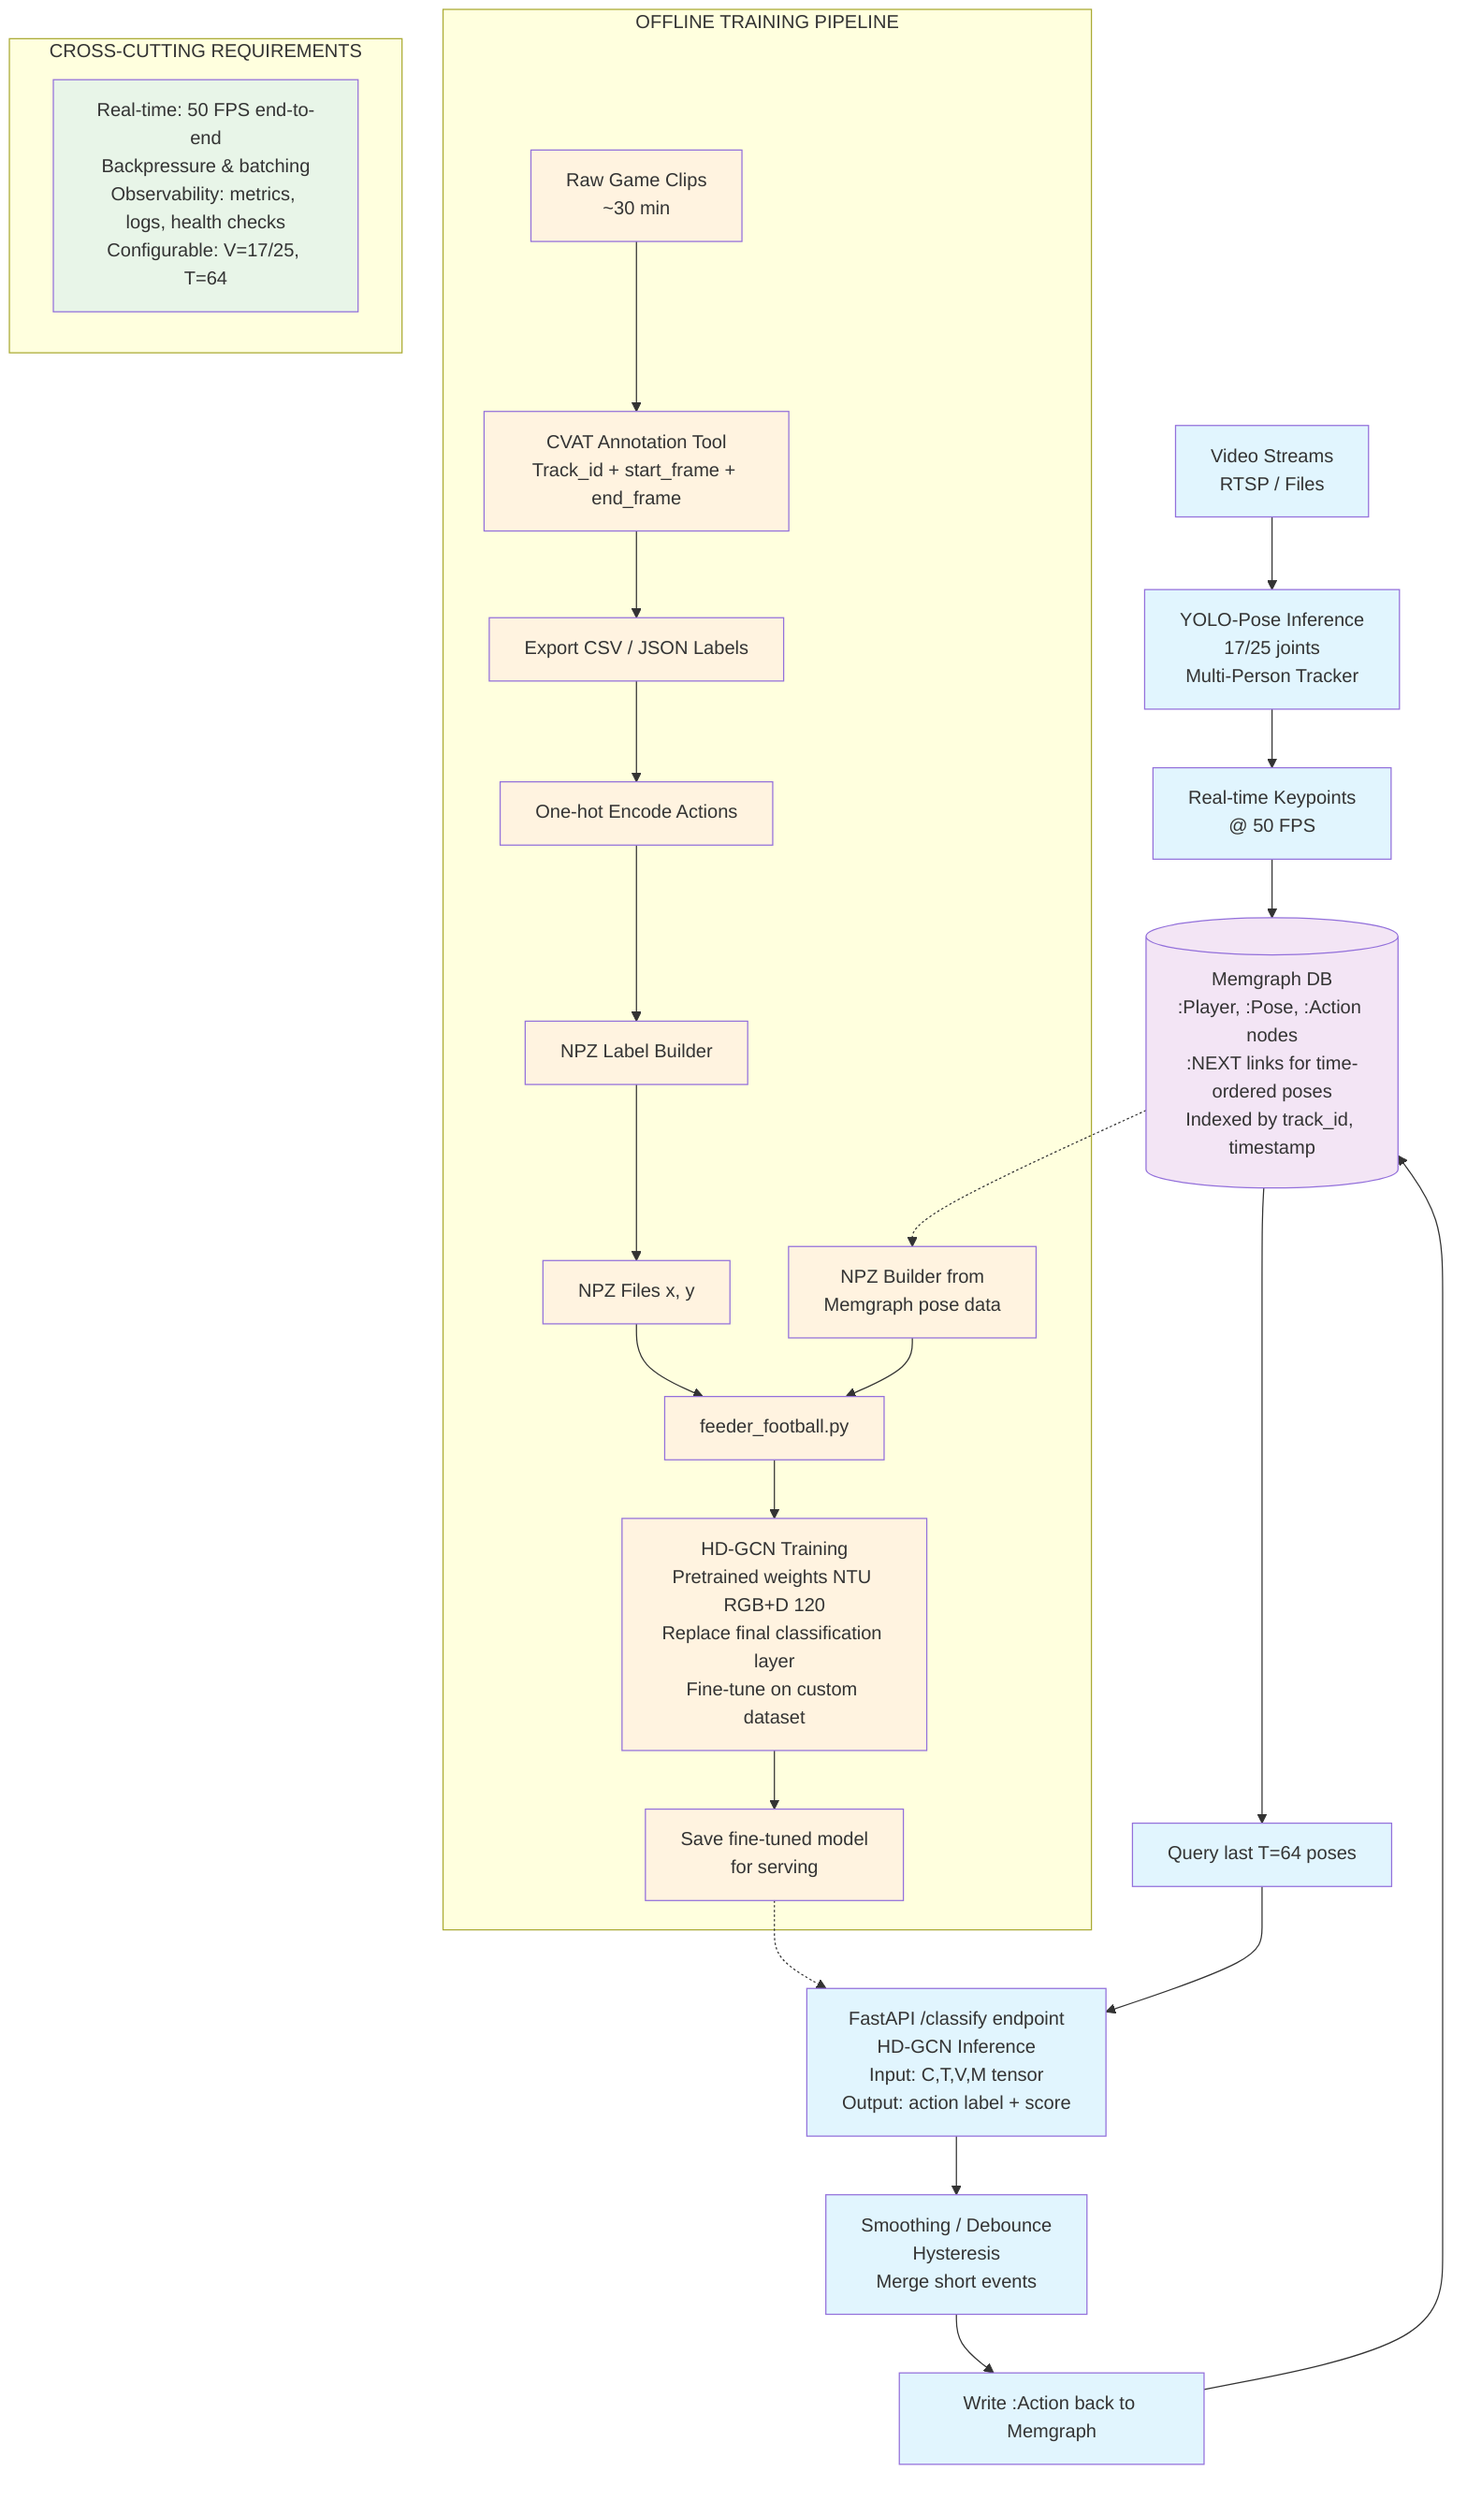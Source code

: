 flowchart TD
    %% Real-time Pipeline
    A[Video Streams<br/>RTSP / Files] --> B[YOLO-Pose Inference<br/>17/25 joints<br/>Multi-Person Tracker]
    B --> C[Real-time Keypoints<br/>@ 50 FPS]
    C --> D[(Memgraph DB<br/>:Player, :Pose, :Action nodes<br/>:NEXT links for time-ordered poses<br/>Indexed by track_id, timestamp)]
    
    %% Classification Loop
    D --> E[Query last T=64 poses]
    E --> F[FastAPI /classify endpoint<br/>HD-GCN Inference<br/>Input: C,T,V,M tensor<br/>Output: action label + score]
    F --> G[Smoothing / Debounce<br/>Hysteresis<br/>Merge short events]
    G --> H[Write :Action back to Memgraph]
    H --> D
    
    %% Offline Training Pipeline
    subgraph "OFFLINE TRAINING PIPELINE"
        I[Raw Game Clips<br/>~30 min] --> J[CVAT Annotation Tool<br/>Track_id + start_frame + end_frame]
        J --> K[Export CSV / JSON Labels]
        K --> L[One-hot Encode Actions]
        L --> M[NPZ Label Builder]
        M --> N[NPZ Files x, y]
        N --> O[feeder_football.py]
        P[NPZ Builder from<br/>Memgraph pose data] --> O
        O --> Q[HD-GCN Training<br/>Pretrained weights NTU RGB+D 120<br/>Replace final classification layer<br/>Fine-tune on custom dataset]
        Q --> R[Save fine-tuned model<br/>for serving]
    end
    
    %% Connect training to inference
    R -.-> F
    D -.-> P
    
    %% Cross-cutting requirements
    subgraph "CROSS-CUTTING REQUIREMENTS"
        S[Real-time: 50 FPS end-to-end<br/>Backpressure & batching<br/>Observability: metrics, logs, health checks<br/>Configurable: V=17/25, T=64]
    end
    
    %% Styling
    classDef realtime fill:#e1f5fe
    classDef storage fill:#f3e5f5
    classDef training fill:#fff3e0
    classDef requirements fill:#e8f5e8
    
    class A,B,C,E,F,G,H realtime
    class D storage
    class I,J,K,L,M,N,O,P,Q,R training
    class S requirements